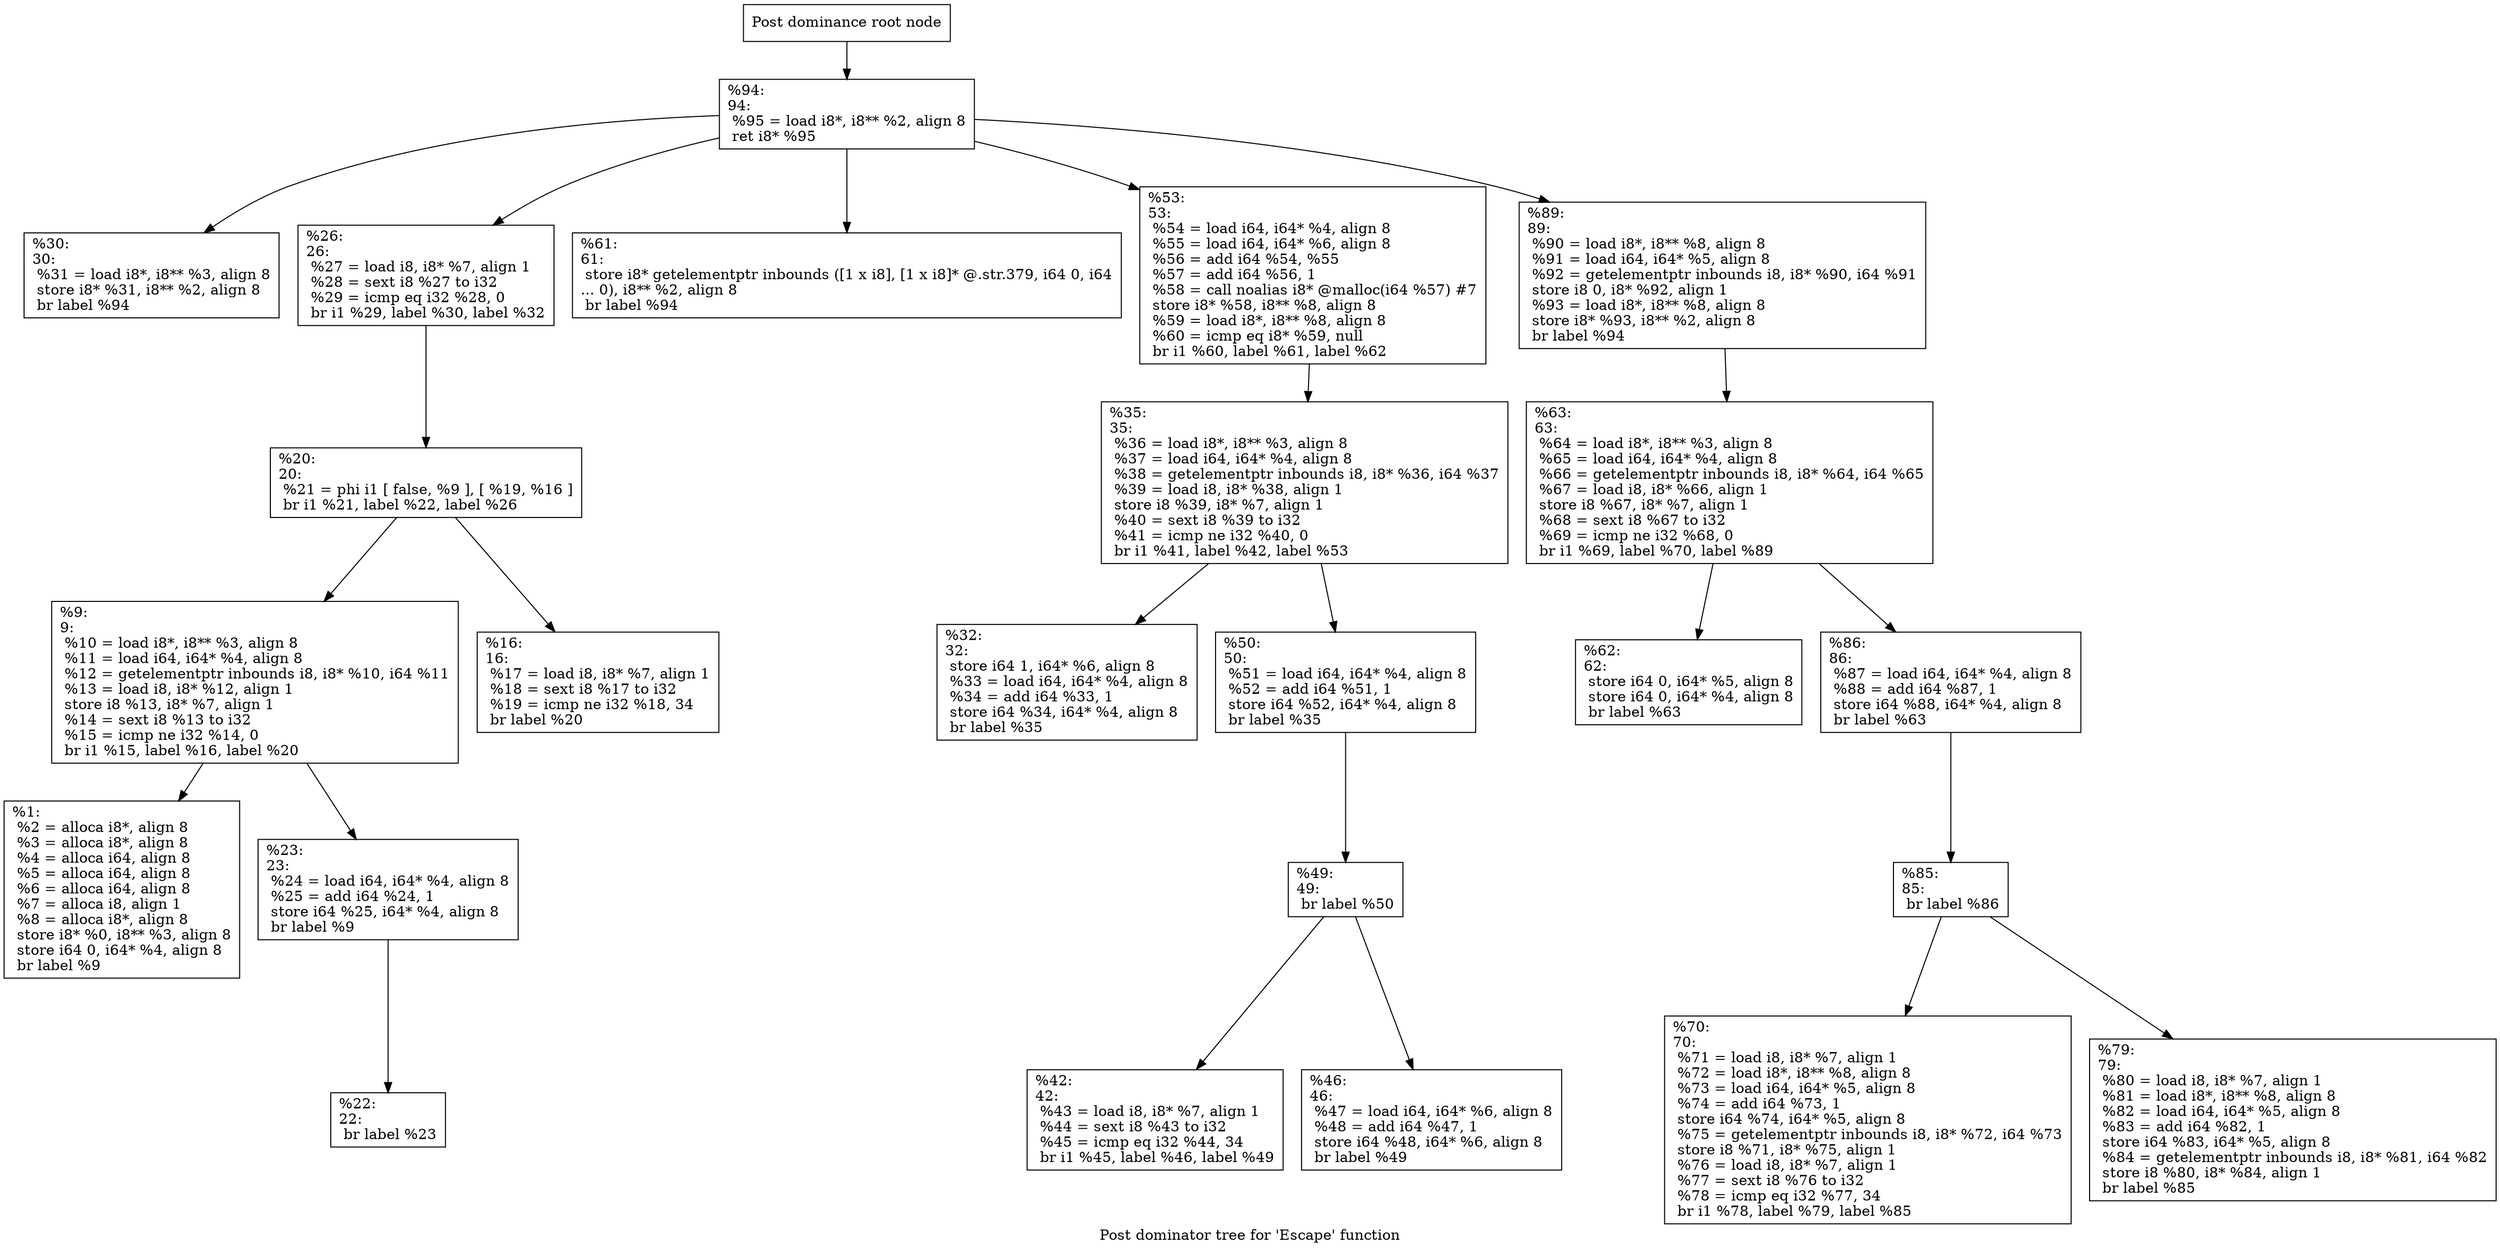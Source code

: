 digraph "Post dominator tree for 'Escape' function" {
	label="Post dominator tree for 'Escape' function";

	Node0x2712480 [shape=record,label="{Post dominance root node}"];
	Node0x2712480 -> Node0x27124c0;
	Node0x27124c0 [shape=record,label="{%94:\l94:                                               \l  %95 = load i8*, i8** %2, align 8\l  ret i8* %95\l}"];
	Node0x27124c0 -> Node0x2712440;
	Node0x27124c0 -> Node0x27170d0;
	Node0x27124c0 -> Node0x2697720;
	Node0x27124c0 -> Node0x26ab130;
	Node0x27124c0 -> Node0x26ce940;
	Node0x2712440 [shape=record,label="{%30:\l30:                                               \l  %31 = load i8*, i8** %3, align 8\l  store i8* %31, i8** %2, align 8\l  br label %94\l}"];
	Node0x27170d0 [shape=record,label="{%26:\l26:                                               \l  %27 = load i8, i8* %7, align 1\l  %28 = sext i8 %27 to i32\l  %29 = icmp eq i32 %28, 0\l  br i1 %29, label %30, label %32\l}"];
	Node0x27170d0 -> Node0x26dc4c0;
	Node0x26dc4c0 [shape=record,label="{%20:\l20:                                               \l  %21 = phi i1 [ false, %9 ], [ %19, %16 ]\l  br i1 %21, label %22, label %26\l}"];
	Node0x26dc4c0 -> Node0x2712500;
	Node0x26dc4c0 -> Node0x26dc710;
	Node0x2712500 [shape=record,label="{%9:\l9:                                                \l  %10 = load i8*, i8** %3, align 8\l  %11 = load i64, i64* %4, align 8\l  %12 = getelementptr inbounds i8, i8* %10, i64 %11\l  %13 = load i8, i8* %12, align 1\l  store i8 %13, i8* %7, align 1\l  %14 = sext i8 %13 to i32\l  %15 = icmp ne i32 %14, 0\l  br i1 %15, label %16, label %20\l}"];
	Node0x2712500 -> Node0x269b220;
	Node0x2712500 -> Node0x2695120;
	Node0x269b220 [shape=record,label="{%1:\l  %2 = alloca i8*, align 8\l  %3 = alloca i8*, align 8\l  %4 = alloca i64, align 8\l  %5 = alloca i64, align 8\l  %6 = alloca i64, align 8\l  %7 = alloca i8, align 1\l  %8 = alloca i8*, align 8\l  store i8* %0, i8** %3, align 8\l  store i64 0, i64* %4, align 8\l  br label %9\l}"];
	Node0x2695120 [shape=record,label="{%23:\l23:                                               \l  %24 = load i64, i64* %4, align 8\l  %25 = add i64 %24, 1\l  store i64 %25, i64* %4, align 8\l  br label %9\l}"];
	Node0x2695120 -> Node0x26486a0;
	Node0x26486a0 [shape=record,label="{%22:\l22:                                               \l  br label %23\l}"];
	Node0x26dc710 [shape=record,label="{%16:\l16:                                               \l  %17 = load i8, i8* %7, align 1\l  %18 = sext i8 %17 to i32\l  %19 = icmp ne i32 %18, 34\l  br label %20\l}"];
	Node0x2697720 [shape=record,label="{%61:\l61:                                               \l  store i8* getelementptr inbounds ([1 x i8], [1 x i8]* @.str.379, i64 0, i64\l... 0), i8** %2, align 8\l  br label %94\l}"];
	Node0x26ab130 [shape=record,label="{%53:\l53:                                               \l  %54 = load i64, i64* %4, align 8\l  %55 = load i64, i64* %6, align 8\l  %56 = add i64 %54, %55\l  %57 = add i64 %56, 1\l  %58 = call noalias i8* @malloc(i64 %57) #7\l  store i8* %58, i8** %8, align 8\l  %59 = load i8*, i8** %8, align 8\l  %60 = icmp eq i8* %59, null\l  br i1 %60, label %61, label %62\l}"];
	Node0x26ab130 -> Node0x263aca0;
	Node0x263aca0 [shape=record,label="{%35:\l35:                                               \l  %36 = load i8*, i8** %3, align 8\l  %37 = load i64, i64* %4, align 8\l  %38 = getelementptr inbounds i8, i8* %36, i64 %37\l  %39 = load i8, i8* %38, align 1\l  store i8 %39, i8* %7, align 1\l  %40 = sext i8 %39 to i32\l  %41 = icmp ne i32 %40, 0\l  br i1 %41, label %42, label %53\l}"];
	Node0x263aca0 -> Node0x26c5b40;
	Node0x263aca0 -> Node0x2659780;
	Node0x26c5b40 [shape=record,label="{%32:\l32:                                               \l  store i64 1, i64* %6, align 8\l  %33 = load i64, i64* %4, align 8\l  %34 = add i64 %33, 1\l  store i64 %34, i64* %4, align 8\l  br label %35\l}"];
	Node0x2659780 [shape=record,label="{%50:\l50:                                               \l  %51 = load i64, i64* %4, align 8\l  %52 = add i64 %51, 1\l  store i64 %52, i64* %4, align 8\l  br label %35\l}"];
	Node0x2659780 -> Node0x26a3040;
	Node0x26a3040 [shape=record,label="{%49:\l49:                                               \l  br label %50\l}"];
	Node0x26a3040 -> Node0x2678150;
	Node0x26a3040 -> Node0x26590e0;
	Node0x2678150 [shape=record,label="{%42:\l42:                                               \l  %43 = load i8, i8* %7, align 1\l  %44 = sext i8 %43 to i32\l  %45 = icmp eq i32 %44, 34\l  br i1 %45, label %46, label %49\l}"];
	Node0x26590e0 [shape=record,label="{%46:\l46:                                               \l  %47 = load i64, i64* %6, align 8\l  %48 = add i64 %47, 1\l  store i64 %48, i64* %6, align 8\l  br label %49\l}"];
	Node0x26ce940 [shape=record,label="{%89:\l89:                                               \l  %90 = load i8*, i8** %8, align 8\l  %91 = load i64, i64* %5, align 8\l  %92 = getelementptr inbounds i8, i8* %90, i64 %91\l  store i8 0, i8* %92, align 1\l  %93 = load i8*, i8** %8, align 8\l  store i8* %93, i8** %2, align 8\l  br label %94\l}"];
	Node0x26ce940 -> Node0x2695c00;
	Node0x2695c00 [shape=record,label="{%63:\l63:                                               \l  %64 = load i8*, i8** %3, align 8\l  %65 = load i64, i64* %4, align 8\l  %66 = getelementptr inbounds i8, i8* %64, i64 %65\l  %67 = load i8, i8* %66, align 1\l  store i8 %67, i8* %7, align 1\l  %68 = sext i8 %67 to i32\l  %69 = icmp ne i32 %68, 0\l  br i1 %69, label %70, label %89\l}"];
	Node0x2695c00 -> Node0x2696430;
	Node0x2695c00 -> Node0x2685de0;
	Node0x2696430 [shape=record,label="{%62:\l62:                                               \l  store i64 0, i64* %5, align 8\l  store i64 0, i64* %4, align 8\l  br label %63\l}"];
	Node0x2685de0 [shape=record,label="{%86:\l86:                                               \l  %87 = load i64, i64* %4, align 8\l  %88 = add i64 %87, 1\l  store i64 %88, i64* %4, align 8\l  br label %63\l}"];
	Node0x2685de0 -> Node0x26d8e60;
	Node0x26d8e60 [shape=record,label="{%85:\l85:                                               \l  br label %86\l}"];
	Node0x26d8e60 -> Node0x26404f0;
	Node0x26d8e60 -> Node0x26cd9a0;
	Node0x26404f0 [shape=record,label="{%70:\l70:                                               \l  %71 = load i8, i8* %7, align 1\l  %72 = load i8*, i8** %8, align 8\l  %73 = load i64, i64* %5, align 8\l  %74 = add i64 %73, 1\l  store i64 %74, i64* %5, align 8\l  %75 = getelementptr inbounds i8, i8* %72, i64 %73\l  store i8 %71, i8* %75, align 1\l  %76 = load i8, i8* %7, align 1\l  %77 = sext i8 %76 to i32\l  %78 = icmp eq i32 %77, 34\l  br i1 %78, label %79, label %85\l}"];
	Node0x26cd9a0 [shape=record,label="{%79:\l79:                                               \l  %80 = load i8, i8* %7, align 1\l  %81 = load i8*, i8** %8, align 8\l  %82 = load i64, i64* %5, align 8\l  %83 = add i64 %82, 1\l  store i64 %83, i64* %5, align 8\l  %84 = getelementptr inbounds i8, i8* %81, i64 %82\l  store i8 %80, i8* %84, align 1\l  br label %85\l}"];
}
